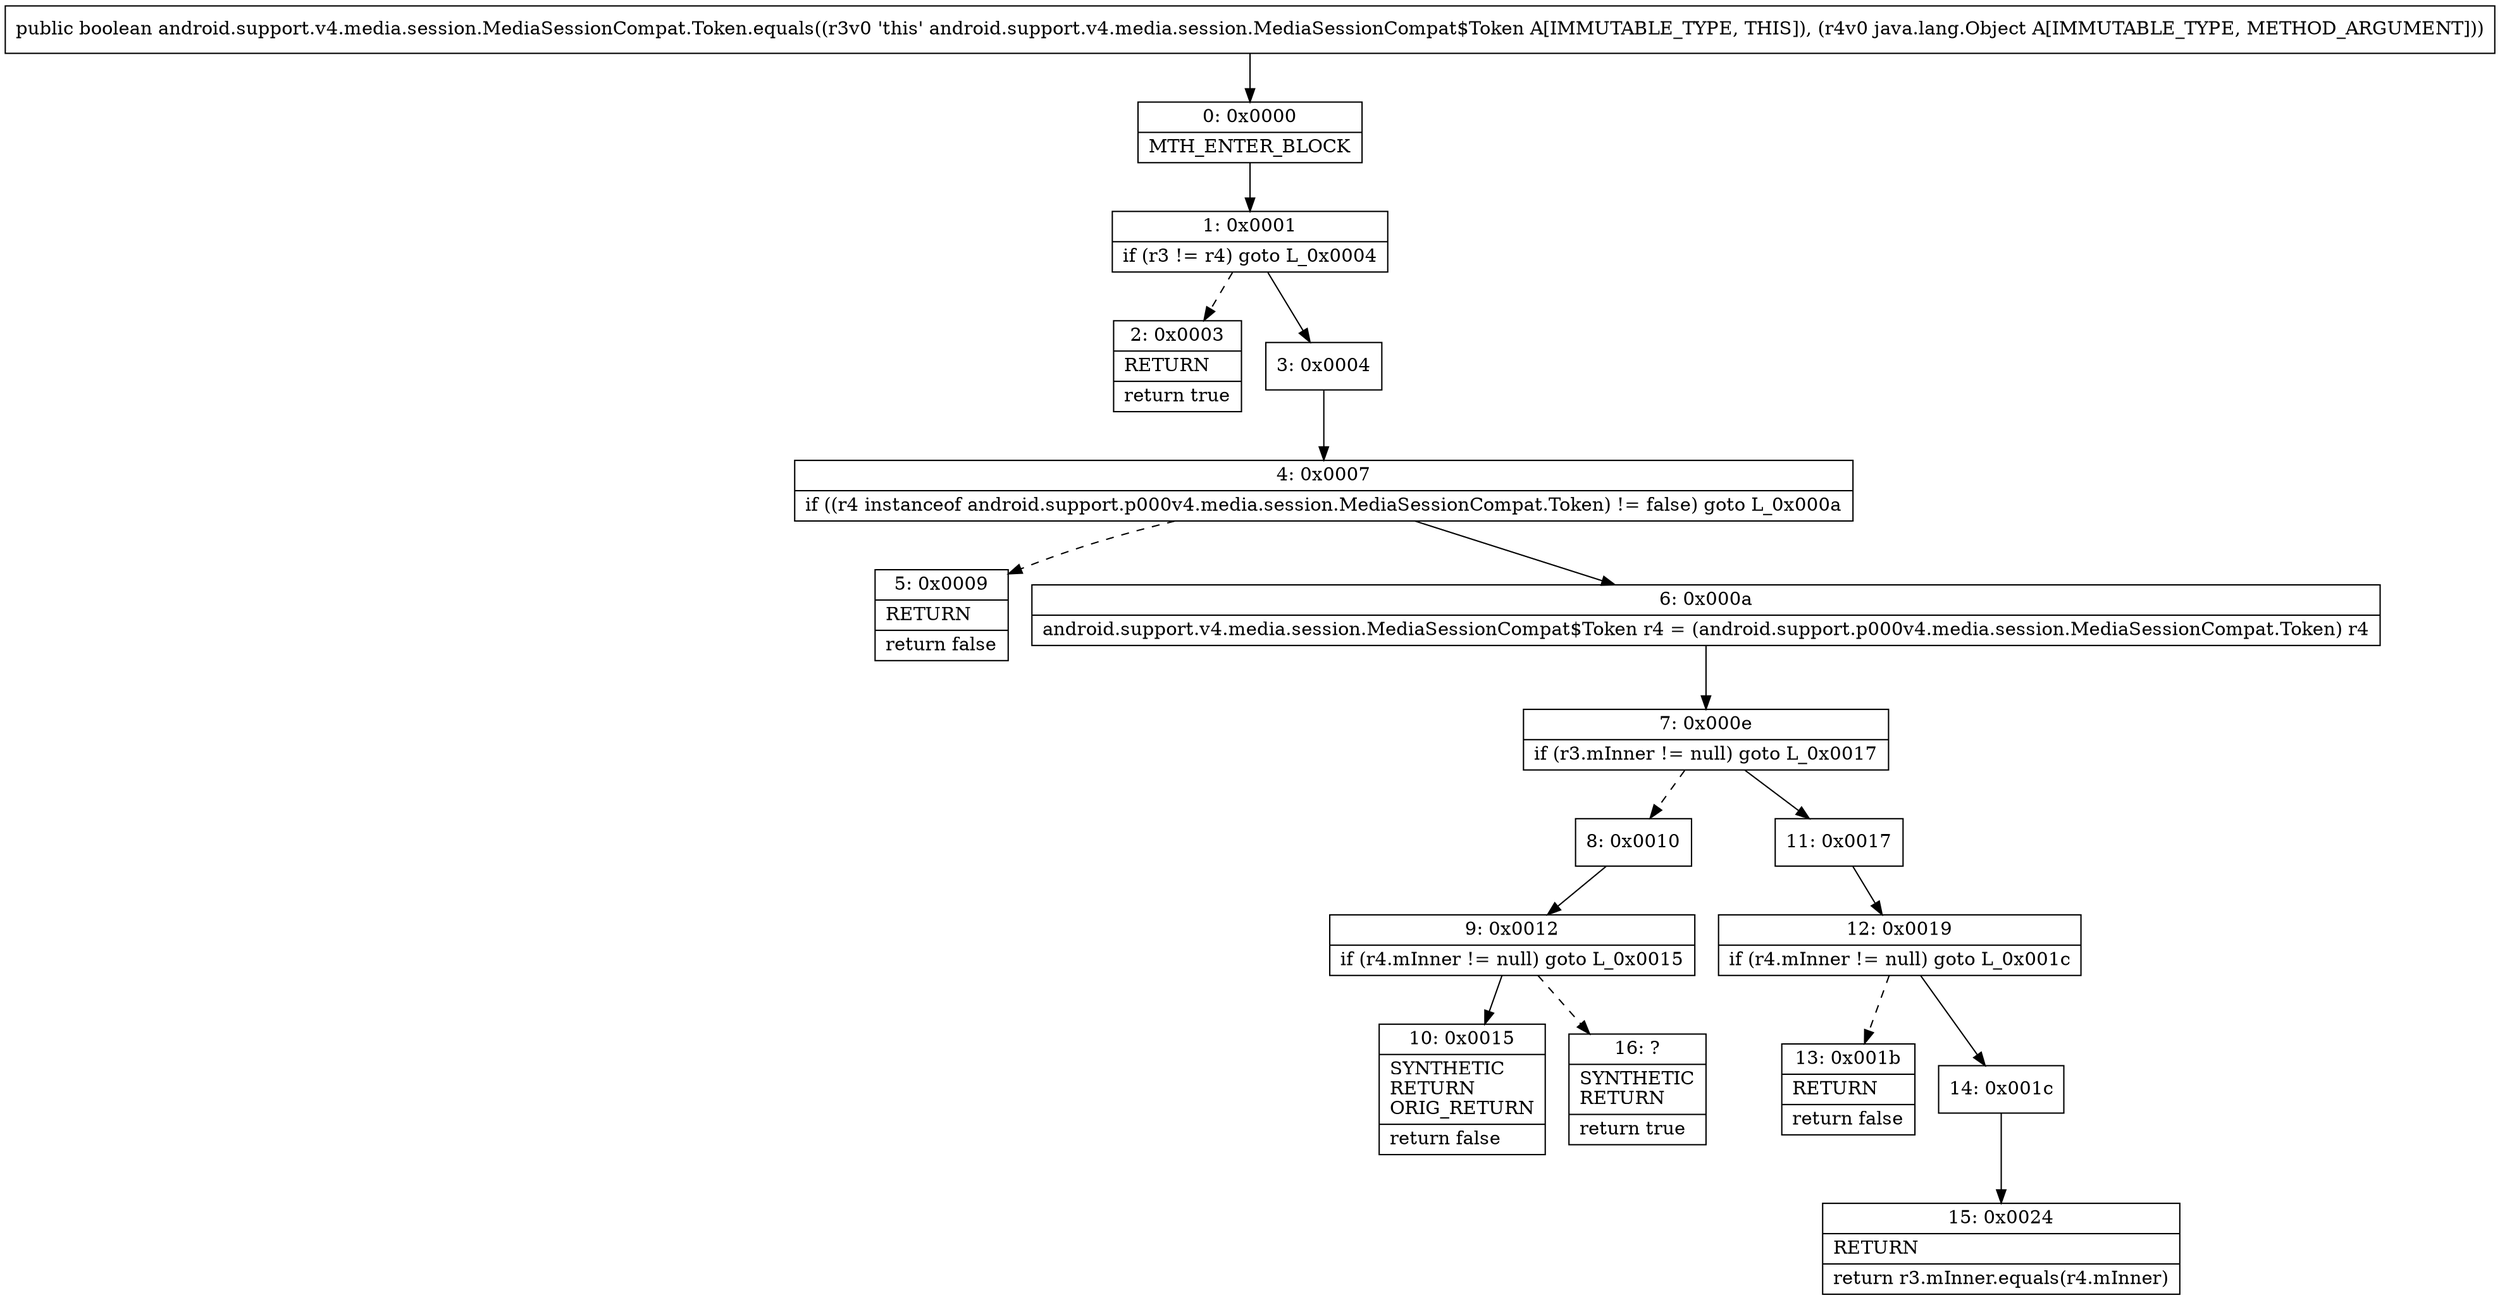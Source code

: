 digraph "CFG forandroid.support.v4.media.session.MediaSessionCompat.Token.equals(Ljava\/lang\/Object;)Z" {
Node_0 [shape=record,label="{0\:\ 0x0000|MTH_ENTER_BLOCK\l}"];
Node_1 [shape=record,label="{1\:\ 0x0001|if (r3 != r4) goto L_0x0004\l}"];
Node_2 [shape=record,label="{2\:\ 0x0003|RETURN\l|return true\l}"];
Node_3 [shape=record,label="{3\:\ 0x0004}"];
Node_4 [shape=record,label="{4\:\ 0x0007|if ((r4 instanceof android.support.p000v4.media.session.MediaSessionCompat.Token) != false) goto L_0x000a\l}"];
Node_5 [shape=record,label="{5\:\ 0x0009|RETURN\l|return false\l}"];
Node_6 [shape=record,label="{6\:\ 0x000a|android.support.v4.media.session.MediaSessionCompat$Token r4 = (android.support.p000v4.media.session.MediaSessionCompat.Token) r4\l}"];
Node_7 [shape=record,label="{7\:\ 0x000e|if (r3.mInner != null) goto L_0x0017\l}"];
Node_8 [shape=record,label="{8\:\ 0x0010}"];
Node_9 [shape=record,label="{9\:\ 0x0012|if (r4.mInner != null) goto L_0x0015\l}"];
Node_10 [shape=record,label="{10\:\ 0x0015|SYNTHETIC\lRETURN\lORIG_RETURN\l|return false\l}"];
Node_11 [shape=record,label="{11\:\ 0x0017}"];
Node_12 [shape=record,label="{12\:\ 0x0019|if (r4.mInner != null) goto L_0x001c\l}"];
Node_13 [shape=record,label="{13\:\ 0x001b|RETURN\l|return false\l}"];
Node_14 [shape=record,label="{14\:\ 0x001c}"];
Node_15 [shape=record,label="{15\:\ 0x0024|RETURN\l|return r3.mInner.equals(r4.mInner)\l}"];
Node_16 [shape=record,label="{16\:\ ?|SYNTHETIC\lRETURN\l|return true\l}"];
MethodNode[shape=record,label="{public boolean android.support.v4.media.session.MediaSessionCompat.Token.equals((r3v0 'this' android.support.v4.media.session.MediaSessionCompat$Token A[IMMUTABLE_TYPE, THIS]), (r4v0 java.lang.Object A[IMMUTABLE_TYPE, METHOD_ARGUMENT])) }"];
MethodNode -> Node_0;
Node_0 -> Node_1;
Node_1 -> Node_2[style=dashed];
Node_1 -> Node_3;
Node_3 -> Node_4;
Node_4 -> Node_5[style=dashed];
Node_4 -> Node_6;
Node_6 -> Node_7;
Node_7 -> Node_8[style=dashed];
Node_7 -> Node_11;
Node_8 -> Node_9;
Node_9 -> Node_10;
Node_9 -> Node_16[style=dashed];
Node_11 -> Node_12;
Node_12 -> Node_13[style=dashed];
Node_12 -> Node_14;
Node_14 -> Node_15;
}

